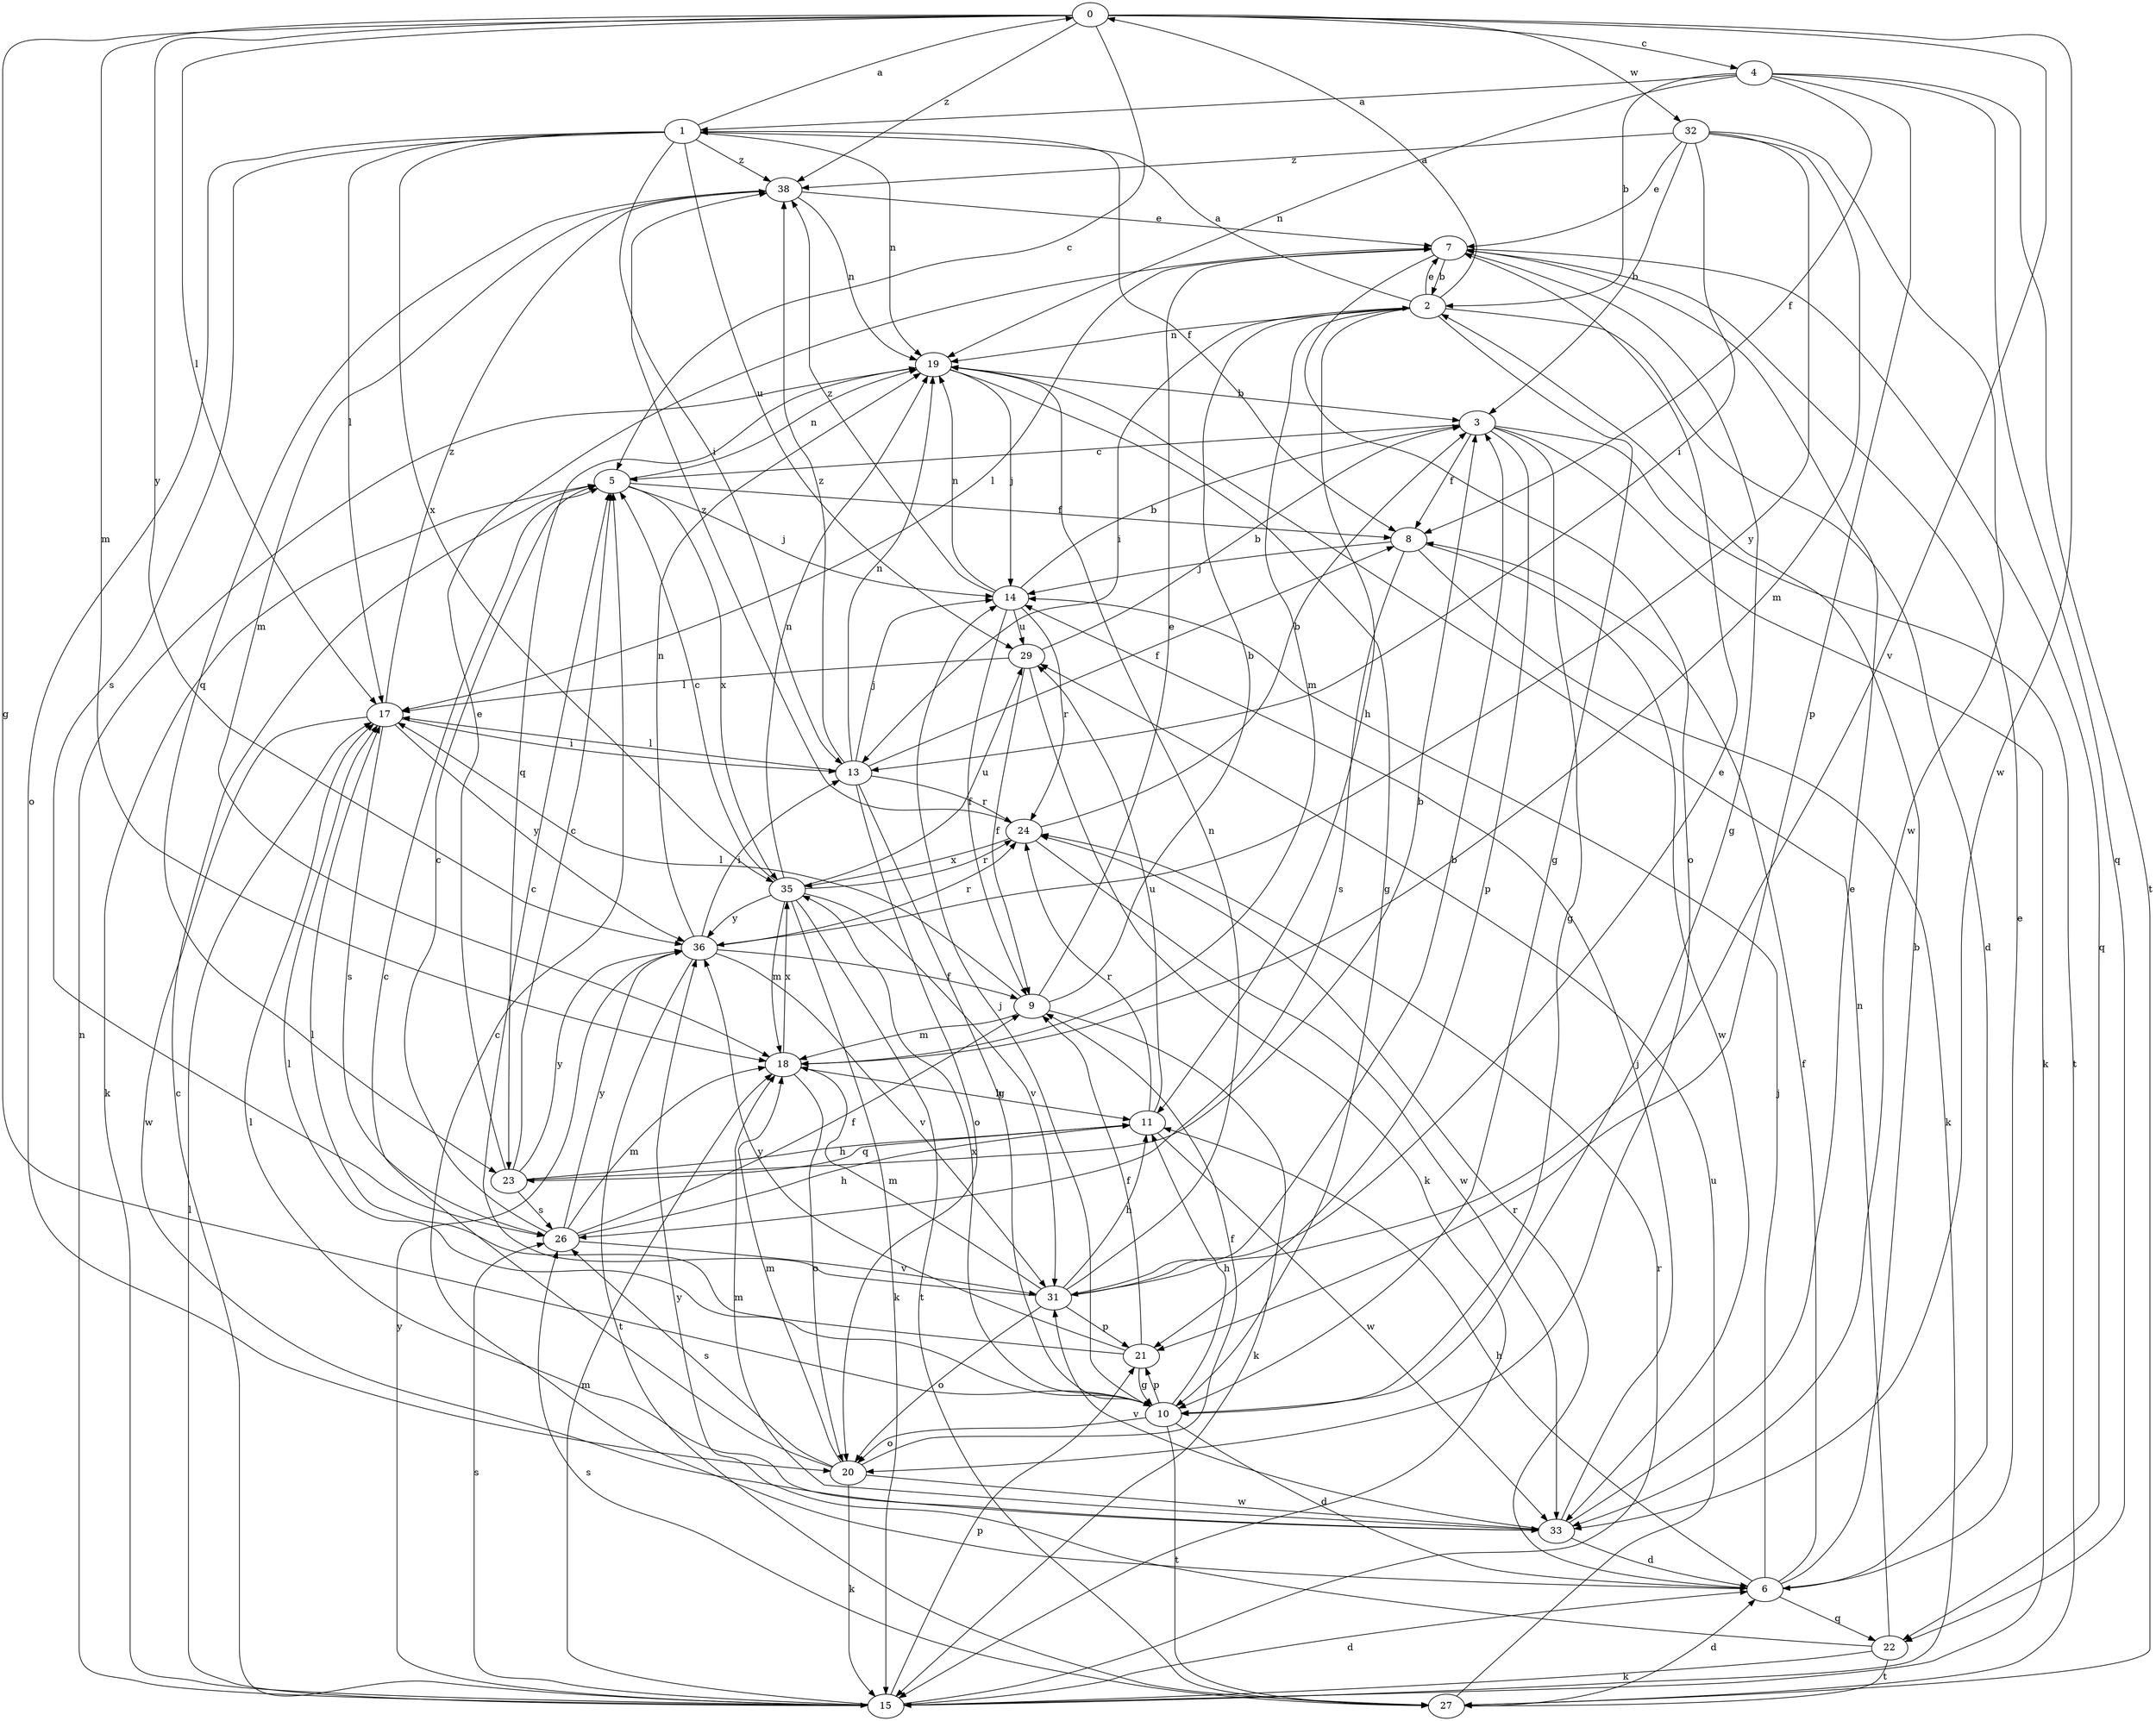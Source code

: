 strict digraph  {
0;
1;
2;
3;
4;
5;
6;
7;
8;
9;
10;
11;
13;
14;
15;
17;
18;
19;
20;
21;
22;
23;
24;
26;
27;
29;
31;
32;
33;
35;
36;
38;
0 -> 4  [label=c];
0 -> 5  [label=c];
0 -> 10  [label=g];
0 -> 17  [label=l];
0 -> 18  [label=m];
0 -> 31  [label=v];
0 -> 32  [label=w];
0 -> 33  [label=w];
0 -> 36  [label=y];
0 -> 38  [label=z];
1 -> 0  [label=a];
1 -> 8  [label=f];
1 -> 13  [label=i];
1 -> 17  [label=l];
1 -> 19  [label=n];
1 -> 20  [label=o];
1 -> 26  [label=s];
1 -> 29  [label=u];
1 -> 35  [label=x];
1 -> 38  [label=z];
2 -> 0  [label=a];
2 -> 1  [label=a];
2 -> 6  [label=d];
2 -> 7  [label=e];
2 -> 10  [label=g];
2 -> 11  [label=h];
2 -> 13  [label=i];
2 -> 18  [label=m];
2 -> 19  [label=n];
3 -> 5  [label=c];
3 -> 8  [label=f];
3 -> 10  [label=g];
3 -> 15  [label=k];
3 -> 21  [label=p];
3 -> 27  [label=t];
4 -> 1  [label=a];
4 -> 2  [label=b];
4 -> 8  [label=f];
4 -> 19  [label=n];
4 -> 21  [label=p];
4 -> 22  [label=q];
4 -> 27  [label=t];
5 -> 8  [label=f];
5 -> 14  [label=j];
5 -> 15  [label=k];
5 -> 19  [label=n];
5 -> 35  [label=x];
6 -> 2  [label=b];
6 -> 5  [label=c];
6 -> 7  [label=e];
6 -> 8  [label=f];
6 -> 11  [label=h];
6 -> 14  [label=j];
6 -> 22  [label=q];
6 -> 24  [label=r];
7 -> 2  [label=b];
7 -> 10  [label=g];
7 -> 17  [label=l];
7 -> 20  [label=o];
7 -> 22  [label=q];
8 -> 14  [label=j];
8 -> 15  [label=k];
8 -> 26  [label=s];
8 -> 33  [label=w];
9 -> 2  [label=b];
9 -> 7  [label=e];
9 -> 15  [label=k];
9 -> 17  [label=l];
9 -> 18  [label=m];
10 -> 6  [label=d];
10 -> 11  [label=h];
10 -> 14  [label=j];
10 -> 17  [label=l];
10 -> 20  [label=o];
10 -> 21  [label=p];
10 -> 27  [label=t];
10 -> 35  [label=x];
11 -> 23  [label=q];
11 -> 24  [label=r];
11 -> 29  [label=u];
11 -> 33  [label=w];
13 -> 8  [label=f];
13 -> 10  [label=g];
13 -> 14  [label=j];
13 -> 17  [label=l];
13 -> 19  [label=n];
13 -> 20  [label=o];
13 -> 24  [label=r];
13 -> 38  [label=z];
14 -> 3  [label=b];
14 -> 9  [label=f];
14 -> 19  [label=n];
14 -> 24  [label=r];
14 -> 29  [label=u];
14 -> 38  [label=z];
15 -> 5  [label=c];
15 -> 6  [label=d];
15 -> 17  [label=l];
15 -> 18  [label=m];
15 -> 19  [label=n];
15 -> 21  [label=p];
15 -> 24  [label=r];
15 -> 26  [label=s];
15 -> 36  [label=y];
17 -> 13  [label=i];
17 -> 26  [label=s];
17 -> 33  [label=w];
17 -> 36  [label=y];
17 -> 38  [label=z];
18 -> 11  [label=h];
18 -> 20  [label=o];
18 -> 35  [label=x];
19 -> 3  [label=b];
19 -> 10  [label=g];
19 -> 14  [label=j];
19 -> 23  [label=q];
20 -> 5  [label=c];
20 -> 9  [label=f];
20 -> 15  [label=k];
20 -> 18  [label=m];
20 -> 26  [label=s];
20 -> 33  [label=w];
21 -> 9  [label=f];
21 -> 10  [label=g];
21 -> 17  [label=l];
21 -> 36  [label=y];
22 -> 15  [label=k];
22 -> 19  [label=n];
22 -> 27  [label=t];
22 -> 36  [label=y];
23 -> 3  [label=b];
23 -> 5  [label=c];
23 -> 7  [label=e];
23 -> 11  [label=h];
23 -> 26  [label=s];
23 -> 36  [label=y];
24 -> 3  [label=b];
24 -> 33  [label=w];
24 -> 35  [label=x];
24 -> 38  [label=z];
26 -> 5  [label=c];
26 -> 9  [label=f];
26 -> 11  [label=h];
26 -> 18  [label=m];
26 -> 31  [label=v];
26 -> 36  [label=y];
27 -> 6  [label=d];
27 -> 26  [label=s];
27 -> 29  [label=u];
29 -> 3  [label=b];
29 -> 9  [label=f];
29 -> 15  [label=k];
29 -> 17  [label=l];
31 -> 3  [label=b];
31 -> 5  [label=c];
31 -> 7  [label=e];
31 -> 11  [label=h];
31 -> 18  [label=m];
31 -> 19  [label=n];
31 -> 20  [label=o];
31 -> 21  [label=p];
32 -> 3  [label=b];
32 -> 7  [label=e];
32 -> 13  [label=i];
32 -> 18  [label=m];
32 -> 33  [label=w];
32 -> 36  [label=y];
32 -> 38  [label=z];
33 -> 6  [label=d];
33 -> 7  [label=e];
33 -> 14  [label=j];
33 -> 17  [label=l];
33 -> 18  [label=m];
33 -> 31  [label=v];
35 -> 5  [label=c];
35 -> 15  [label=k];
35 -> 18  [label=m];
35 -> 19  [label=n];
35 -> 24  [label=r];
35 -> 27  [label=t];
35 -> 29  [label=u];
35 -> 31  [label=v];
35 -> 36  [label=y];
36 -> 9  [label=f];
36 -> 13  [label=i];
36 -> 19  [label=n];
36 -> 24  [label=r];
36 -> 27  [label=t];
36 -> 31  [label=v];
38 -> 7  [label=e];
38 -> 18  [label=m];
38 -> 19  [label=n];
38 -> 23  [label=q];
}
